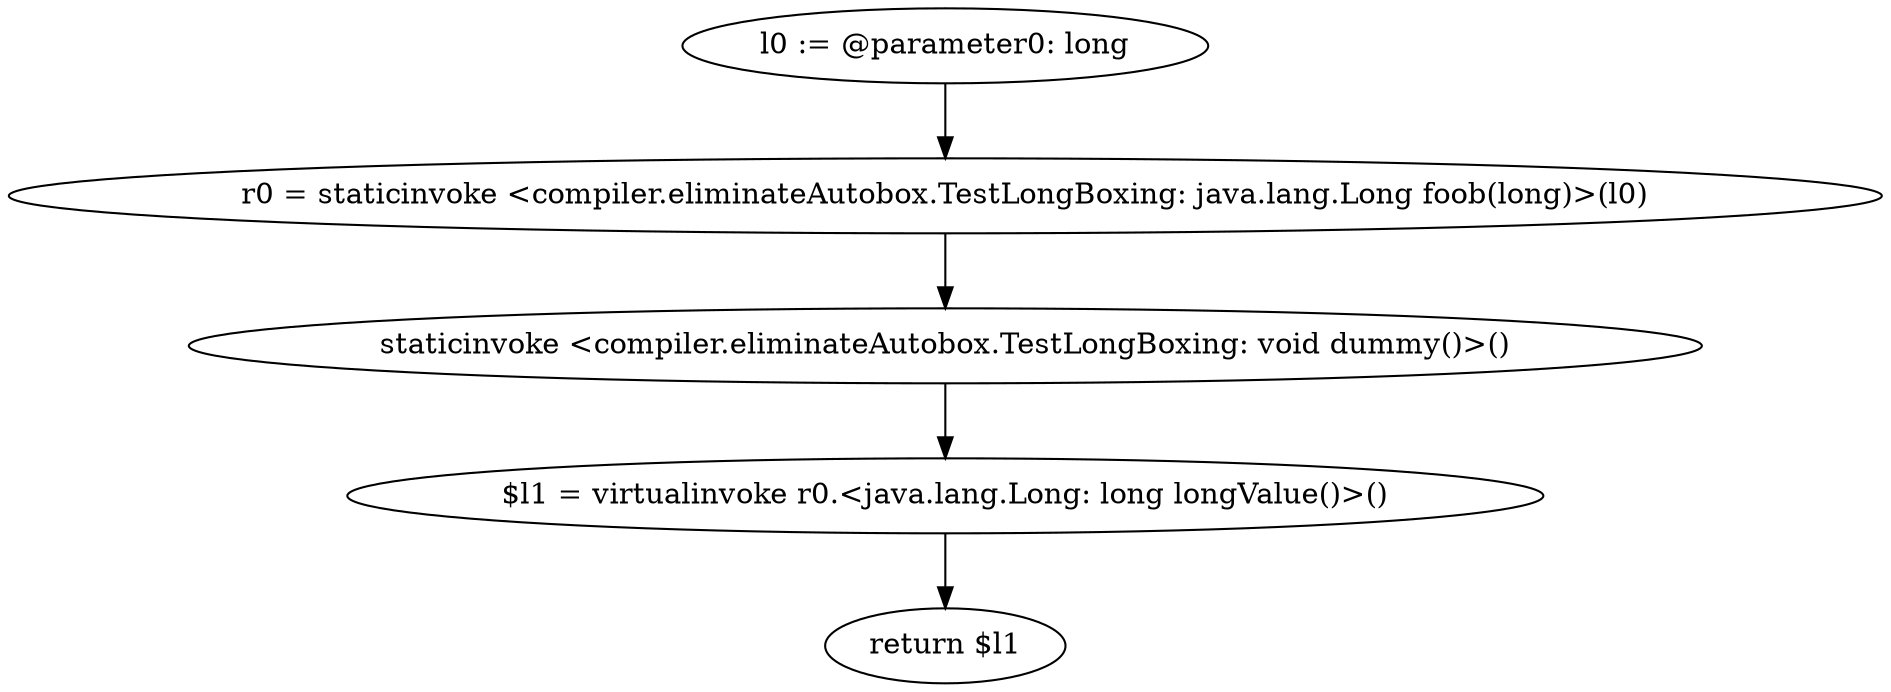 digraph "unitGraph" {
    "l0 := @parameter0: long"
    "r0 = staticinvoke <compiler.eliminateAutobox.TestLongBoxing: java.lang.Long foob(long)>(l0)"
    "staticinvoke <compiler.eliminateAutobox.TestLongBoxing: void dummy()>()"
    "$l1 = virtualinvoke r0.<java.lang.Long: long longValue()>()"
    "return $l1"
    "l0 := @parameter0: long"->"r0 = staticinvoke <compiler.eliminateAutobox.TestLongBoxing: java.lang.Long foob(long)>(l0)";
    "r0 = staticinvoke <compiler.eliminateAutobox.TestLongBoxing: java.lang.Long foob(long)>(l0)"->"staticinvoke <compiler.eliminateAutobox.TestLongBoxing: void dummy()>()";
    "staticinvoke <compiler.eliminateAutobox.TestLongBoxing: void dummy()>()"->"$l1 = virtualinvoke r0.<java.lang.Long: long longValue()>()";
    "$l1 = virtualinvoke r0.<java.lang.Long: long longValue()>()"->"return $l1";
}
